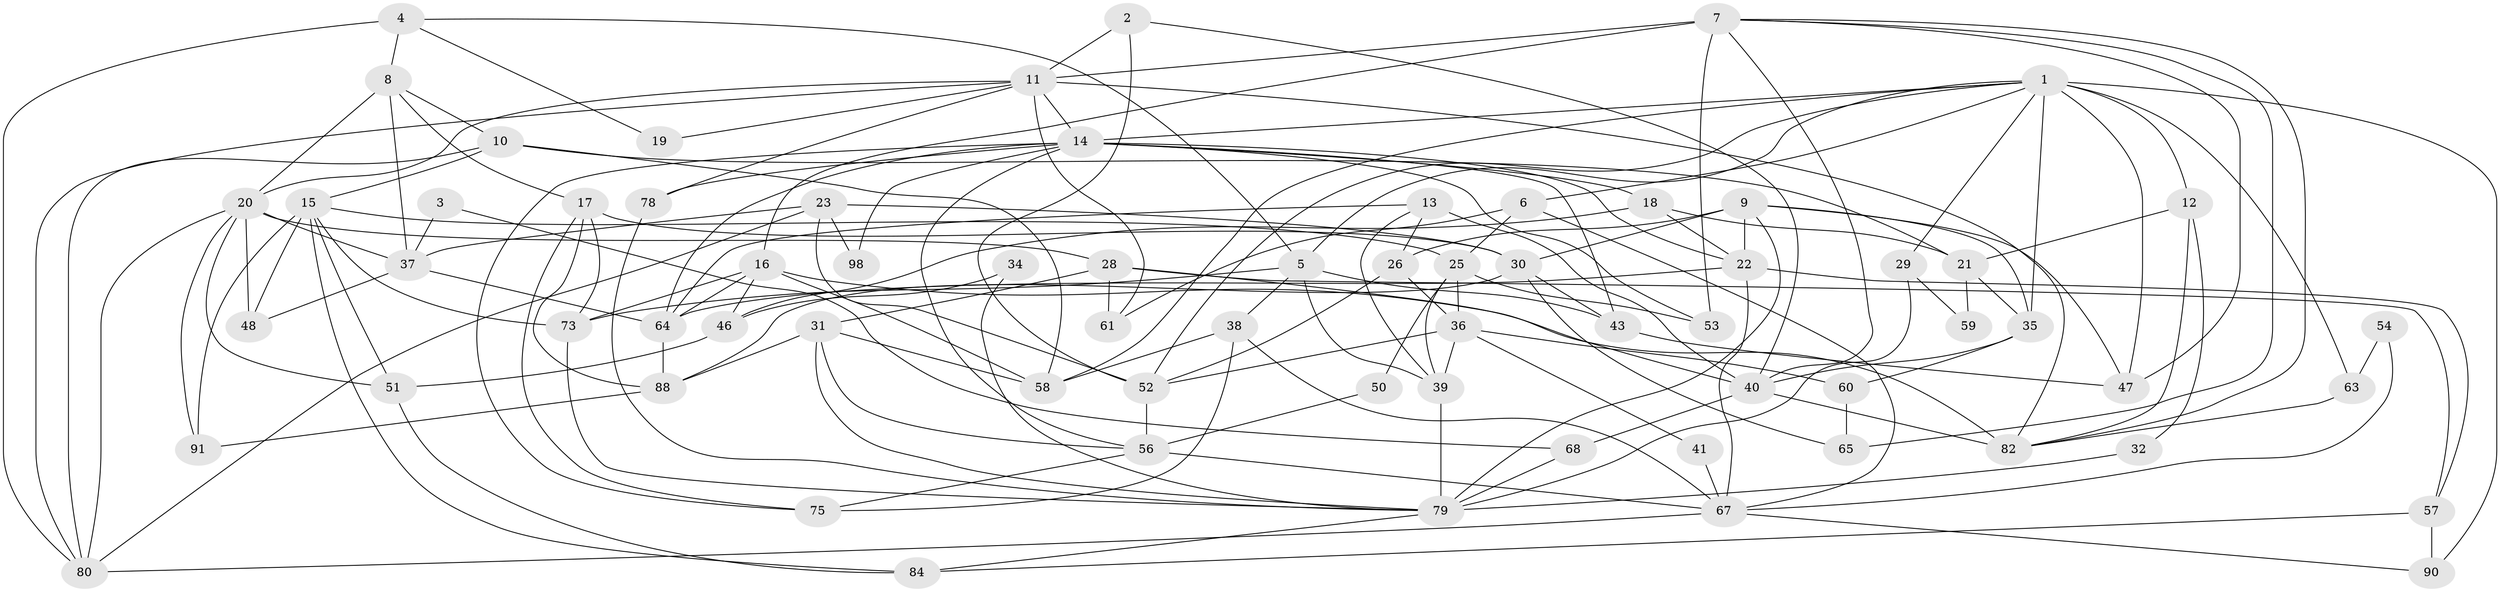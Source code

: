 // Generated by graph-tools (version 1.1) at 2025/52/02/27/25 19:52:06]
// undirected, 69 vertices, 163 edges
graph export_dot {
graph [start="1"]
  node [color=gray90,style=filled];
  1 [super="+93"];
  2 [super="+71"];
  3;
  4 [super="+74"];
  5;
  6;
  7 [super="+44"];
  8 [super="+81"];
  9 [super="+70"];
  10 [super="+66"];
  11 [super="+72"];
  12;
  13 [super="+77"];
  14 [super="+94"];
  15 [super="+33"];
  16 [super="+49"];
  17 [super="+55"];
  18;
  19;
  20 [super="+27"];
  21 [super="+45"];
  22 [super="+42"];
  23 [super="+24"];
  25 [super="+69"];
  26;
  28 [super="+97"];
  29;
  30 [super="+62"];
  31;
  32;
  34;
  35;
  36;
  37 [super="+96"];
  38 [super="+83"];
  39;
  40 [super="+92"];
  41;
  43;
  46;
  47 [super="+95"];
  48;
  50;
  51;
  52;
  53 [super="+76"];
  54;
  56;
  57;
  58 [super="+89"];
  59;
  60;
  61;
  63;
  64 [super="+86"];
  65;
  67 [super="+87"];
  68;
  73;
  75;
  78;
  79 [super="+99"];
  80;
  82 [super="+85"];
  84;
  88;
  90;
  91;
  98;
  1 -- 35;
  1 -- 5;
  1 -- 6;
  1 -- 12;
  1 -- 14;
  1 -- 29;
  1 -- 47;
  1 -- 58;
  1 -- 63;
  1 -- 90;
  1 -- 52;
  2 -- 52;
  2 -- 40;
  2 -- 11;
  3 -- 68;
  3 -- 37;
  4 -- 5;
  4 -- 8;
  4 -- 80;
  4 -- 19;
  5 -- 43;
  5 -- 39;
  5 -- 38;
  5 -- 73;
  6 -- 61;
  6 -- 25;
  6 -- 67;
  7 -- 53;
  7 -- 65;
  7 -- 82;
  7 -- 16;
  7 -- 40;
  7 -- 47;
  7 -- 11;
  8 -- 37;
  8 -- 10;
  8 -- 20;
  8 -- 17;
  9 -- 79 [weight=2];
  9 -- 22;
  9 -- 35;
  9 -- 26;
  9 -- 30;
  9 -- 47;
  10 -- 80;
  10 -- 58;
  10 -- 21;
  10 -- 15;
  11 -- 78;
  11 -- 80;
  11 -- 82;
  11 -- 19;
  11 -- 20;
  11 -- 61;
  11 -- 14;
  12 -- 21;
  12 -- 32;
  12 -- 82;
  13 -- 64;
  13 -- 40;
  13 -- 26;
  13 -- 39;
  14 -- 53;
  14 -- 64;
  14 -- 75;
  14 -- 18;
  14 -- 98;
  14 -- 22;
  14 -- 78;
  14 -- 56;
  14 -- 43;
  15 -- 73;
  15 -- 51;
  15 -- 48;
  15 -- 84;
  15 -- 25;
  15 -- 91;
  16 -- 82;
  16 -- 73;
  16 -- 46;
  16 -- 64;
  16 -- 58;
  17 -- 88;
  17 -- 75;
  17 -- 73;
  17 -- 30;
  18 -- 22;
  18 -- 46;
  18 -- 21;
  20 -- 80;
  20 -- 51;
  20 -- 28;
  20 -- 48;
  20 -- 91;
  20 -- 37;
  21 -- 35;
  21 -- 59;
  22 -- 57;
  22 -- 64;
  22 -- 67;
  23 -- 52;
  23 -- 80;
  23 -- 98;
  23 -- 37;
  23 -- 30;
  25 -- 39;
  25 -- 53 [weight=2];
  25 -- 50;
  25 -- 36;
  26 -- 52;
  26 -- 36;
  28 -- 31;
  28 -- 57;
  28 -- 61;
  28 -- 40;
  29 -- 59;
  29 -- 79;
  30 -- 88;
  30 -- 65;
  30 -- 43;
  31 -- 56;
  31 -- 58;
  31 -- 88;
  31 -- 79;
  32 -- 79;
  34 -- 46;
  34 -- 79;
  35 -- 60;
  35 -- 40;
  36 -- 39;
  36 -- 41;
  36 -- 52;
  36 -- 60;
  37 -- 64;
  37 -- 48;
  38 -- 75;
  38 -- 58;
  38 -- 67;
  39 -- 79;
  40 -- 82 [weight=3];
  40 -- 68;
  41 -- 67;
  43 -- 47;
  46 -- 51;
  50 -- 56;
  51 -- 84;
  52 -- 56;
  54 -- 63;
  54 -- 67;
  56 -- 75;
  56 -- 67;
  57 -- 84;
  57 -- 90;
  60 -- 65;
  63 -- 82;
  64 -- 88;
  67 -- 90;
  67 -- 80;
  68 -- 79;
  73 -- 79;
  78 -- 79;
  79 -- 84;
  88 -- 91;
}
